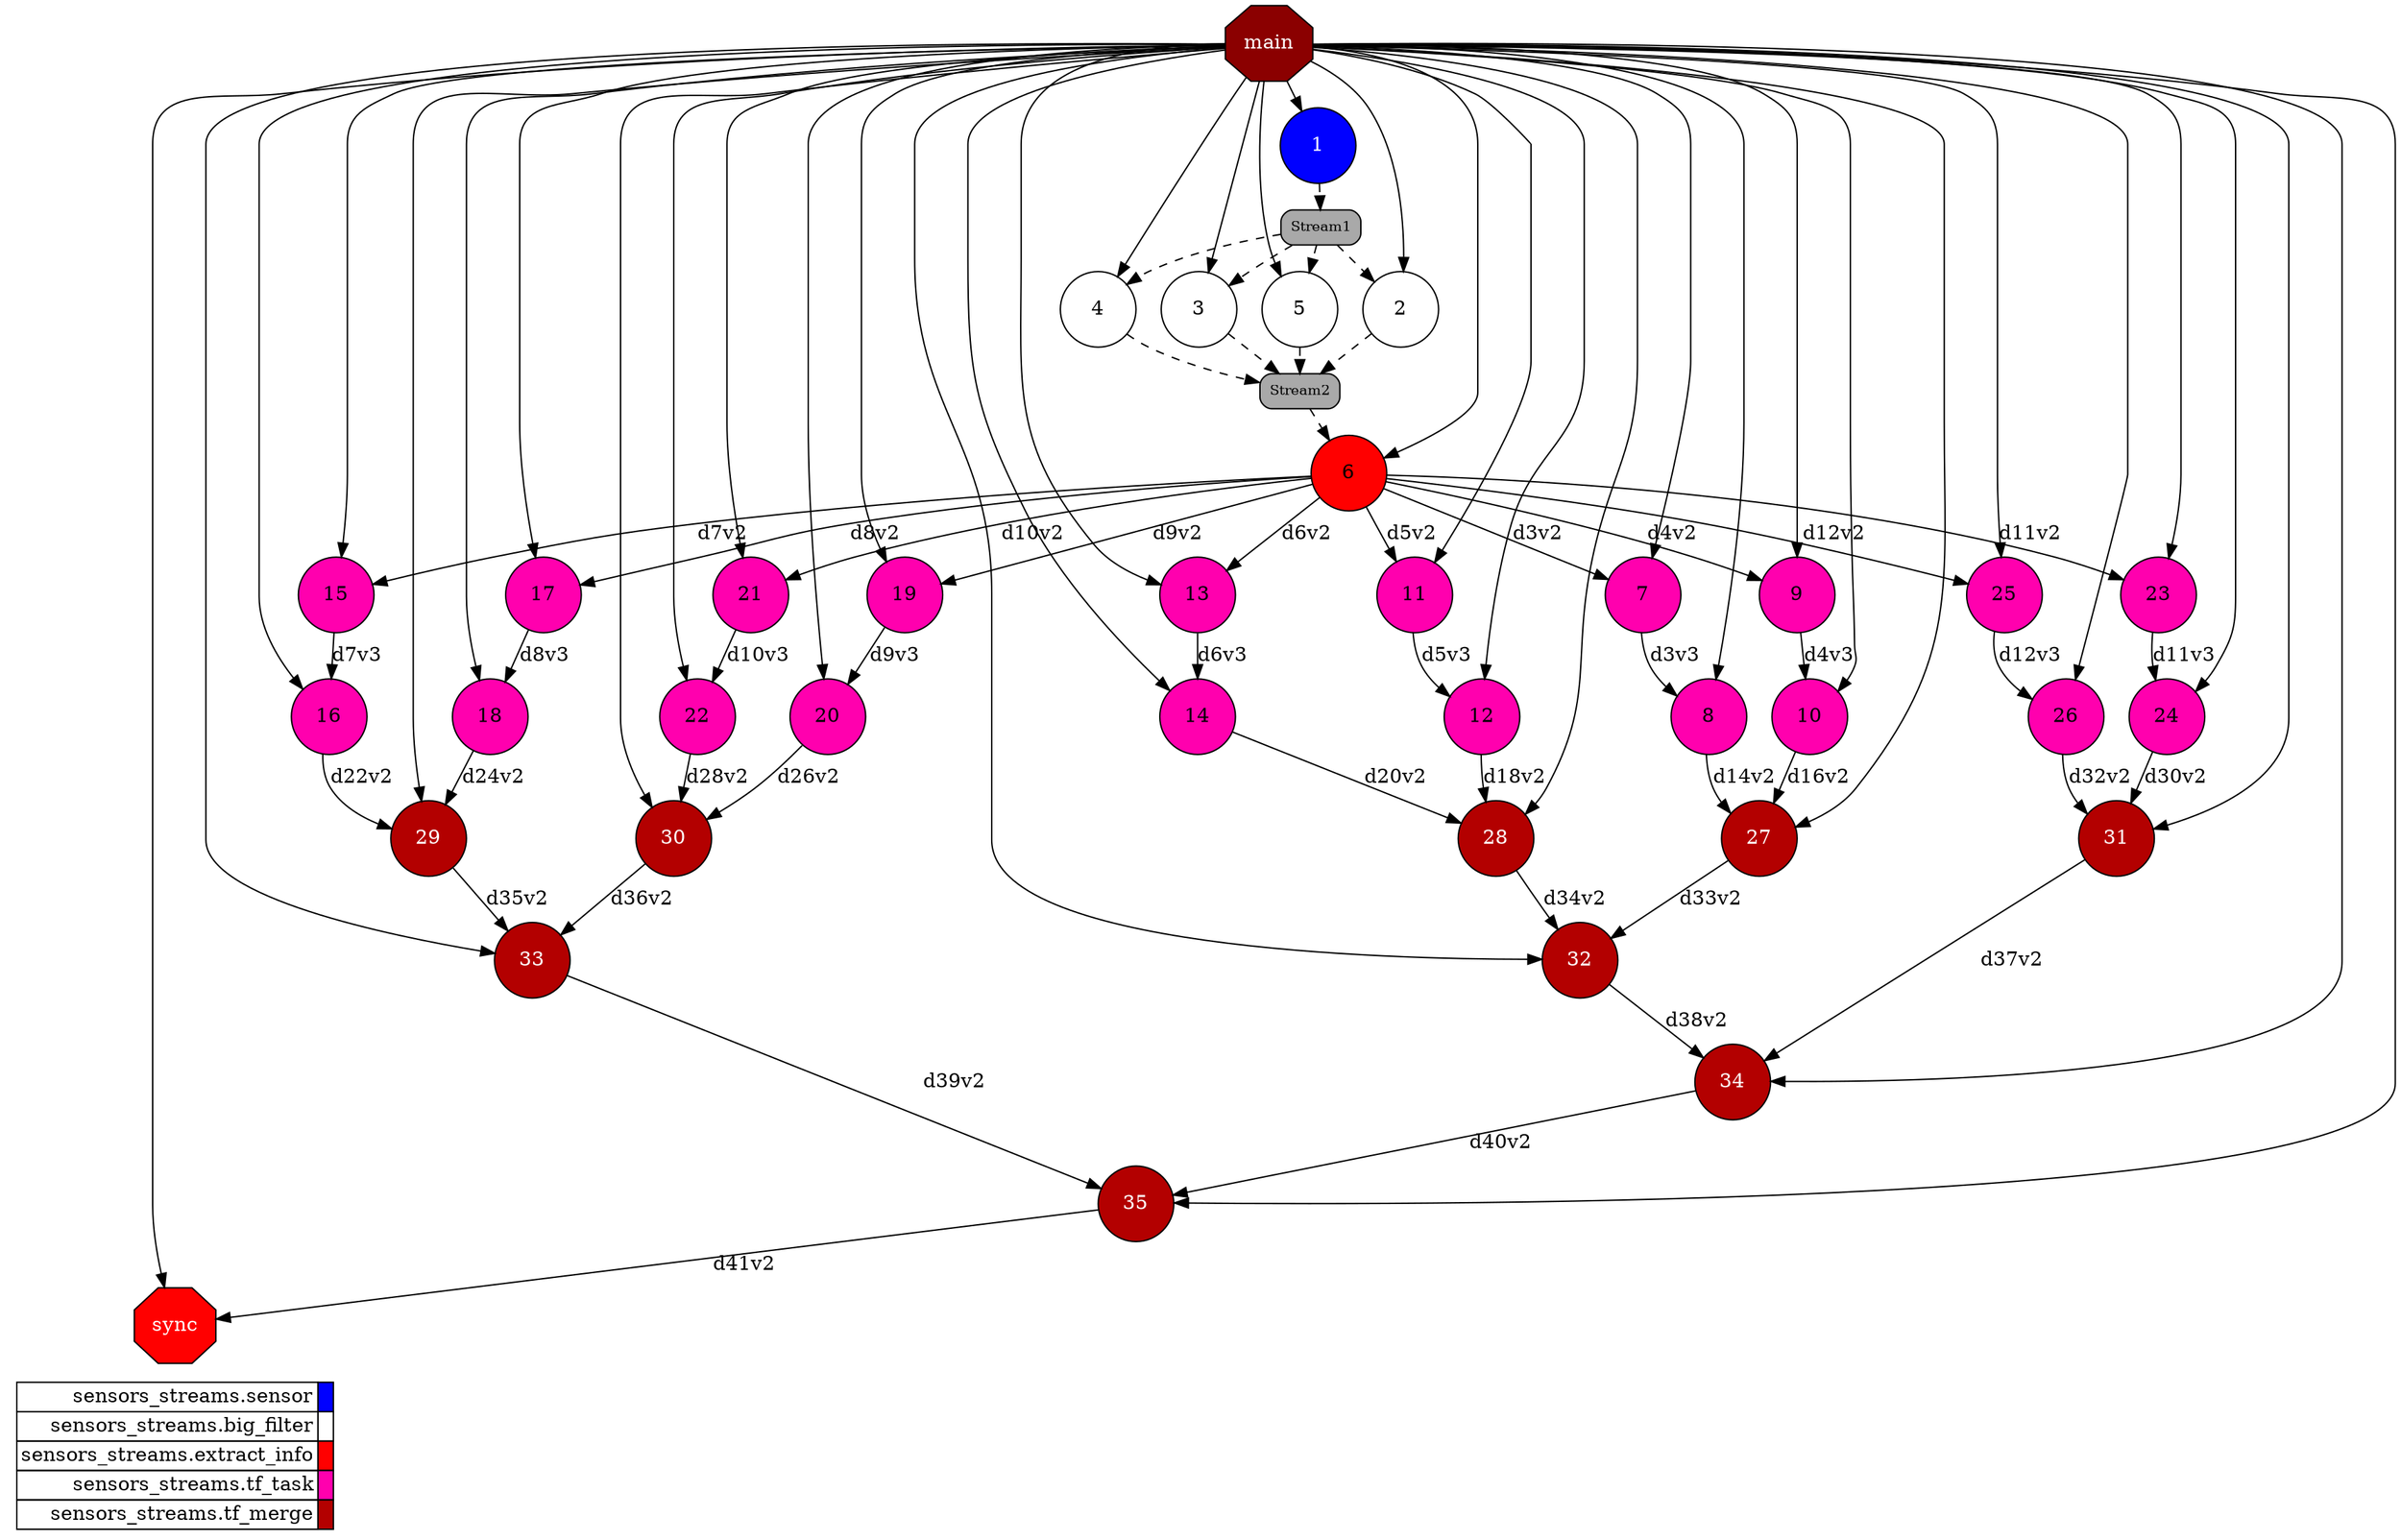 digraph {
  rankdir=TB;
  labeljust="l";
  compound= true;
  subgraph dependence_graph {
    ranksep=0.20;
    node[height=0.75];

Synchro0[label="main", shape=octagon, style=filled fillcolor="#8B0000" fontcolor="#FFFFFF"];
1[shape=circle, style=filled fillcolor="#0000ff" fontcolor="#ffffff"];
Synchro0 -> 1;
Stream1[shape=rect style="rounded,filled" width=0 height=0 margin=0.1 fontsize=10 fillcolor="#a9a9a9" fontcolor="#000000"]
1 -> Stream1 [style=dashed];
2[shape=circle, style=filled fillcolor="#ffffff" fontcolor="#000000"];
Stream1[shape=rect style="rounded,filled" width=0 height=0 margin=0.1 fontsize=10 fillcolor="#a9a9a9" fontcolor="#000000"]
Stream1 -> 2 [style=dashed];
Synchro0 -> 2;
Stream2[shape=rect style="rounded,filled" width=0 height=0 margin=0.1 fontsize=10 fillcolor="#a9a9a9" fontcolor="#000000"]
2 -> Stream2 [style=dashed];
3[shape=circle, style=filled fillcolor="#ffffff" fontcolor="#000000"];
Stream1[shape=rect style="rounded,filled" width=0 height=0 margin=0.1 fontsize=10 fillcolor="#a9a9a9" fontcolor="#000000"]
Stream1 -> 3 [style=dashed];
Synchro0 -> 3;
Stream2[shape=rect style="rounded,filled" width=0 height=0 margin=0.1 fontsize=10 fillcolor="#a9a9a9" fontcolor="#000000"]
3 -> Stream2 [style=dashed];
4[shape=circle, style=filled fillcolor="#ffffff" fontcolor="#000000"];
Stream1[shape=rect style="rounded,filled" width=0 height=0 margin=0.1 fontsize=10 fillcolor="#a9a9a9" fontcolor="#000000"]
Stream1 -> 4 [style=dashed];
Synchro0 -> 4;
Stream2[shape=rect style="rounded,filled" width=0 height=0 margin=0.1 fontsize=10 fillcolor="#a9a9a9" fontcolor="#000000"]
4 -> Stream2 [style=dashed];
5[shape=circle, style=filled fillcolor="#ffffff" fontcolor="#000000"];
Stream1[shape=rect style="rounded,filled" width=0 height=0 margin=0.1 fontsize=10 fillcolor="#a9a9a9" fontcolor="#000000"]
Stream1 -> 5 [style=dashed];
Synchro0 -> 5;
Stream2[shape=rect style="rounded,filled" width=0 height=0 margin=0.1 fontsize=10 fillcolor="#a9a9a9" fontcolor="#000000"]
5 -> Stream2 [style=dashed];
6[shape=circle, style=filled fillcolor="#ff0000" fontcolor="#000000"];
Stream2[shape=rect style="rounded,filled" width=0 height=0 margin=0.1 fontsize=10 fillcolor="#a9a9a9" fontcolor="#000000"]
Stream2 -> 6 [style=dashed];
Synchro0 -> 6;
7[shape=circle, style=filled fillcolor="#ff00ae" fontcolor="#000000"];
6 -> 7 [label="d3v2"];
Synchro0 -> 7;
8[shape=circle, style=filled fillcolor="#ff00ae" fontcolor="#000000"];
7 -> 8 [label="d3v3"];
Synchro0 -> 8;
9[shape=circle, style=filled fillcolor="#ff00ae" fontcolor="#000000"];
6 -> 9 [label="d4v2"];
Synchro0 -> 9;
10[shape=circle, style=filled fillcolor="#ff00ae" fontcolor="#000000"];
9 -> 10 [label="d4v3"];
Synchro0 -> 10;
11[shape=circle, style=filled fillcolor="#ff00ae" fontcolor="#000000"];
6 -> 11 [label="d5v2"];
Synchro0 -> 11;
12[shape=circle, style=filled fillcolor="#ff00ae" fontcolor="#000000"];
11 -> 12 [label="d5v3"];
Synchro0 -> 12;
13[shape=circle, style=filled fillcolor="#ff00ae" fontcolor="#000000"];
6 -> 13 [label="d6v2"];
Synchro0 -> 13;
14[shape=circle, style=filled fillcolor="#ff00ae" fontcolor="#000000"];
13 -> 14 [label="d6v3"];
Synchro0 -> 14;
15[shape=circle, style=filled fillcolor="#ff00ae" fontcolor="#000000"];
6 -> 15 [label="d7v2"];
Synchro0 -> 15;
16[shape=circle, style=filled fillcolor="#ff00ae" fontcolor="#000000"];
15 -> 16 [label="d7v3"];
Synchro0 -> 16;
17[shape=circle, style=filled fillcolor="#ff00ae" fontcolor="#000000"];
6 -> 17 [label="d8v2"];
Synchro0 -> 17;
18[shape=circle, style=filled fillcolor="#ff00ae" fontcolor="#000000"];
17 -> 18 [label="d8v3"];
Synchro0 -> 18;
19[shape=circle, style=filled fillcolor="#ff00ae" fontcolor="#000000"];
6 -> 19 [label="d9v2"];
Synchro0 -> 19;
20[shape=circle, style=filled fillcolor="#ff00ae" fontcolor="#000000"];
19 -> 20 [label="d9v3"];
Synchro0 -> 20;
21[shape=circle, style=filled fillcolor="#ff00ae" fontcolor="#000000"];
6 -> 21 [label="d10v2"];
Synchro0 -> 21;
22[shape=circle, style=filled fillcolor="#ff00ae" fontcolor="#000000"];
21 -> 22 [label="d10v3"];
Synchro0 -> 22;
23[shape=circle, style=filled fillcolor="#ff00ae" fontcolor="#000000"];
6 -> 23 [label="d11v2"];
Synchro0 -> 23;
24[shape=circle, style=filled fillcolor="#ff00ae" fontcolor="#000000"];
23 -> 24 [label="d11v3"];
Synchro0 -> 24;
25[shape=circle, style=filled fillcolor="#ff00ae" fontcolor="#000000"];
6 -> 25 [label="d12v2"];
Synchro0 -> 25;
26[shape=circle, style=filled fillcolor="#ff00ae" fontcolor="#000000"];
25 -> 26 [label="d12v3"];
Synchro0 -> 26;
27[shape=circle, style=filled fillcolor="#b30000" fontcolor="#ffffff"];
8 -> 27 [label="d14v2"];
10 -> 27 [label="d16v2"];
Synchro0 -> 27;
28[shape=circle, style=filled fillcolor="#b30000" fontcolor="#ffffff"];
12 -> 28 [label="d18v2"];
14 -> 28 [label="d20v2"];
Synchro0 -> 28;
29[shape=circle, style=filled fillcolor="#b30000" fontcolor="#ffffff"];
16 -> 29 [label="d22v2"];
18 -> 29 [label="d24v2"];
Synchro0 -> 29;
30[shape=circle, style=filled fillcolor="#b30000" fontcolor="#ffffff"];
20 -> 30 [label="d26v2"];
22 -> 30 [label="d28v2"];
Synchro0 -> 30;
31[shape=circle, style=filled fillcolor="#b30000" fontcolor="#ffffff"];
24 -> 31 [label="d30v2"];
26 -> 31 [label="d32v2"];
Synchro0 -> 31;
32[shape=circle, style=filled fillcolor="#b30000" fontcolor="#ffffff"];
27 -> 32 [label="d33v2"];
28 -> 32 [label="d34v2"];
Synchro0 -> 32;
33[shape=circle, style=filled fillcolor="#b30000" fontcolor="#ffffff"];
29 -> 33 [label="d35v2"];
30 -> 33 [label="d36v2"];
Synchro0 -> 33;
34[shape=circle, style=filled fillcolor="#b30000" fontcolor="#ffffff"];
31 -> 34 [label="d37v2"];
32 -> 34 [label="d38v2"];
Synchro0 -> 34;
35[shape=circle, style=filled fillcolor="#b30000" fontcolor="#ffffff"];
33 -> 35 [label="d39v2"];
34 -> 35 [label="d40v2"];
Synchro0 -> 35;
Synchro1[label="sync", shape=octagon, style=filled fillcolor="#ff0000" fontcolor="#FFFFFF"];
Synchro0 -> Synchro1;
35 -> Synchro1 [label="d41v2"];  }
  subgraph legend {
    rank=sink;
    node [shape=plaintext, height=0.75];
    ranksep=0.20;
    label = "Legend";
    key [label=<
      <table border="0" cellpadding="2" cellspacing="0" cellborder="1">
<tr>
<td align="right">sensors_streams.sensor</td>
<td bgcolor="#0000ff">&nbsp;</td>
</tr>
<tr>
<td align="right">sensors_streams.big_filter</td>
<td bgcolor="#ffffff">&nbsp;</td>
</tr>
<tr>
<td align="right">sensors_streams.extract_info</td>
<td bgcolor="#ff0000">&nbsp;</td>
</tr>
<tr>
<td align="right">sensors_streams.tf_task</td>
<td bgcolor="#ff00ae">&nbsp;</td>
</tr>
<tr>
<td align="right">sensors_streams.tf_merge</td>
<td bgcolor="#b30000">&nbsp;</td>
</tr>
      </table>
    >]
  }
}
